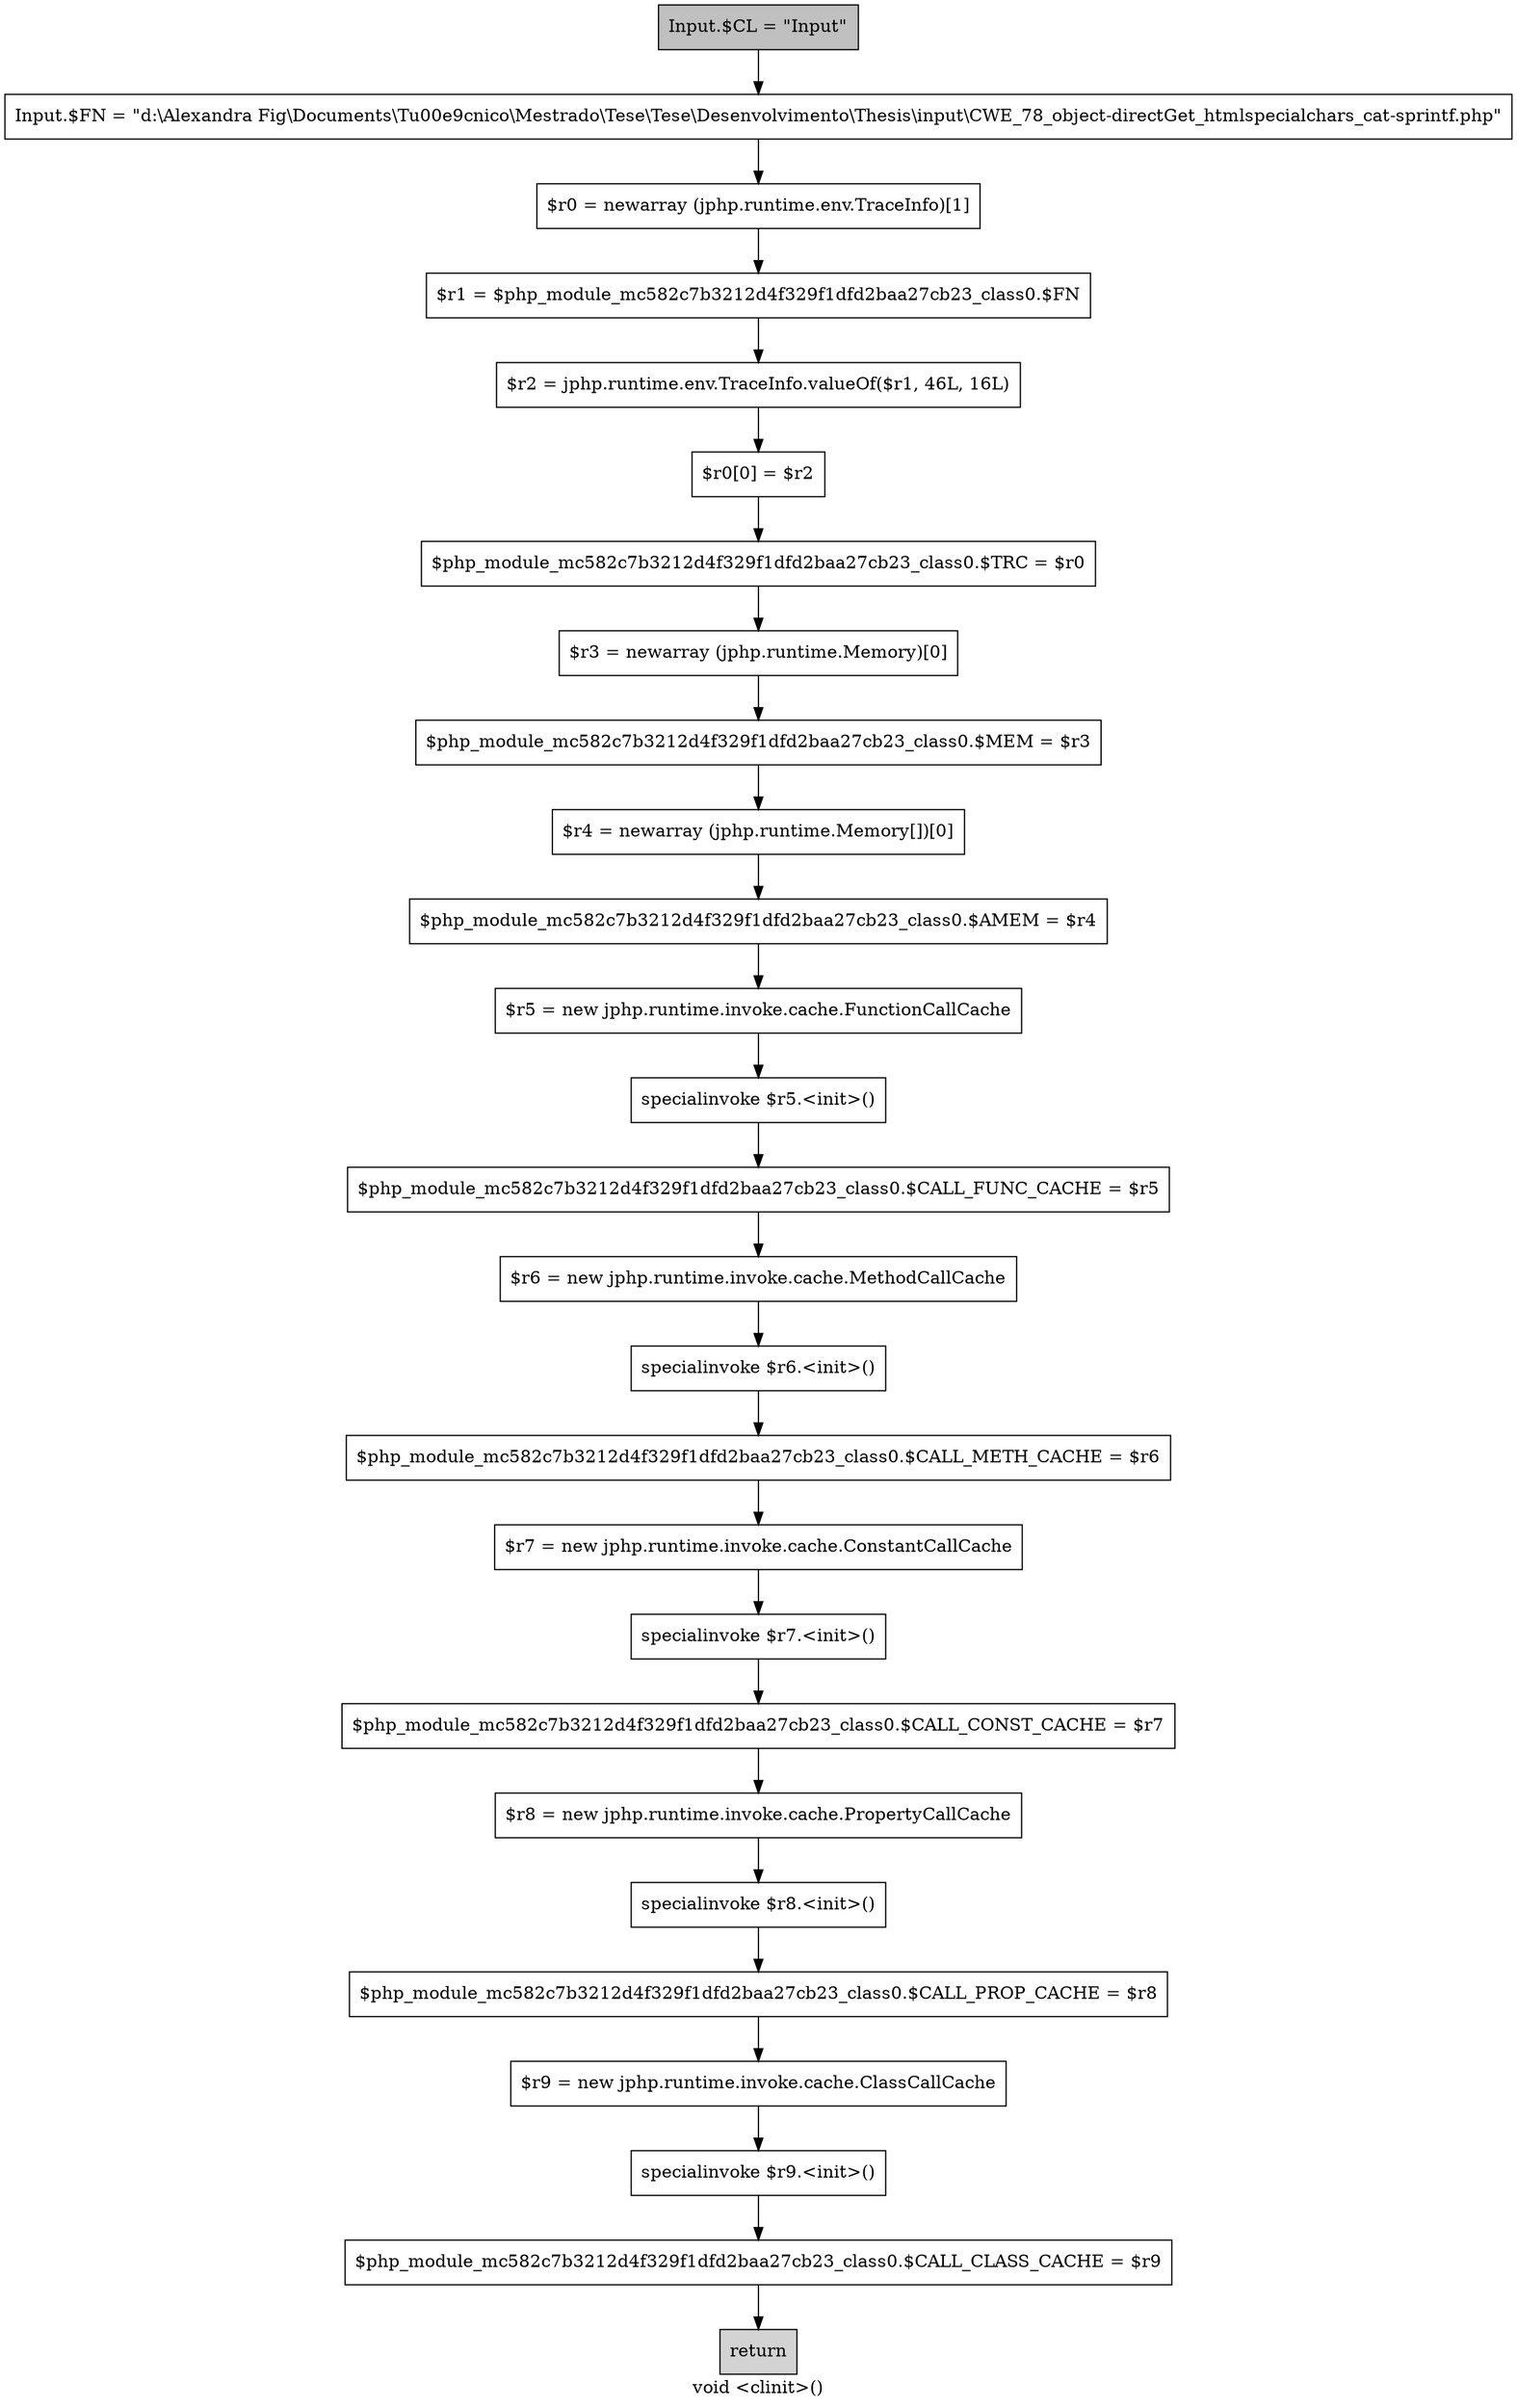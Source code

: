 digraph "void <clinit>()" {
    label="void <clinit>()";
    node [shape=box];
    "0" [style=filled,fillcolor=gray,label="Input.$CL = \"Input\"",];
    "1" [label="Input.$FN = \"d:\\Alexandra Fig\\Documents\\T\u00e9cnico\\Mestrado\\Tese\\Tese\\Desenvolvimento\\Thesis\\input\\CWE_78_object-directGet_htmlspecialchars_cat-sprintf.php\"",];
    "0"->"1";
    "2" [label="$r0 = newarray (jphp.runtime.env.TraceInfo)[1]",];
    "1"->"2";
    "3" [label="$r1 = $php_module_mc582c7b3212d4f329f1dfd2baa27cb23_class0.$FN",];
    "2"->"3";
    "4" [label="$r2 = jphp.runtime.env.TraceInfo.valueOf($r1, 46L, 16L)",];
    "3"->"4";
    "5" [label="$r0[0] = $r2",];
    "4"->"5";
    "6" [label="$php_module_mc582c7b3212d4f329f1dfd2baa27cb23_class0.$TRC = $r0",];
    "5"->"6";
    "7" [label="$r3 = newarray (jphp.runtime.Memory)[0]",];
    "6"->"7";
    "8" [label="$php_module_mc582c7b3212d4f329f1dfd2baa27cb23_class0.$MEM = $r3",];
    "7"->"8";
    "9" [label="$r4 = newarray (jphp.runtime.Memory[])[0]",];
    "8"->"9";
    "10" [label="$php_module_mc582c7b3212d4f329f1dfd2baa27cb23_class0.$AMEM = $r4",];
    "9"->"10";
    "11" [label="$r5 = new jphp.runtime.invoke.cache.FunctionCallCache",];
    "10"->"11";
    "12" [label="specialinvoke $r5.<init>()",];
    "11"->"12";
    "13" [label="$php_module_mc582c7b3212d4f329f1dfd2baa27cb23_class0.$CALL_FUNC_CACHE = $r5",];
    "12"->"13";
    "14" [label="$r6 = new jphp.runtime.invoke.cache.MethodCallCache",];
    "13"->"14";
    "15" [label="specialinvoke $r6.<init>()",];
    "14"->"15";
    "16" [label="$php_module_mc582c7b3212d4f329f1dfd2baa27cb23_class0.$CALL_METH_CACHE = $r6",];
    "15"->"16";
    "17" [label="$r7 = new jphp.runtime.invoke.cache.ConstantCallCache",];
    "16"->"17";
    "18" [label="specialinvoke $r7.<init>()",];
    "17"->"18";
    "19" [label="$php_module_mc582c7b3212d4f329f1dfd2baa27cb23_class0.$CALL_CONST_CACHE = $r7",];
    "18"->"19";
    "20" [label="$r8 = new jphp.runtime.invoke.cache.PropertyCallCache",];
    "19"->"20";
    "21" [label="specialinvoke $r8.<init>()",];
    "20"->"21";
    "22" [label="$php_module_mc582c7b3212d4f329f1dfd2baa27cb23_class0.$CALL_PROP_CACHE = $r8",];
    "21"->"22";
    "23" [label="$r9 = new jphp.runtime.invoke.cache.ClassCallCache",];
    "22"->"23";
    "24" [label="specialinvoke $r9.<init>()",];
    "23"->"24";
    "25" [label="$php_module_mc582c7b3212d4f329f1dfd2baa27cb23_class0.$CALL_CLASS_CACHE = $r9",];
    "24"->"25";
    "26" [style=filled,fillcolor=lightgray,label="return",];
    "25"->"26";
}
